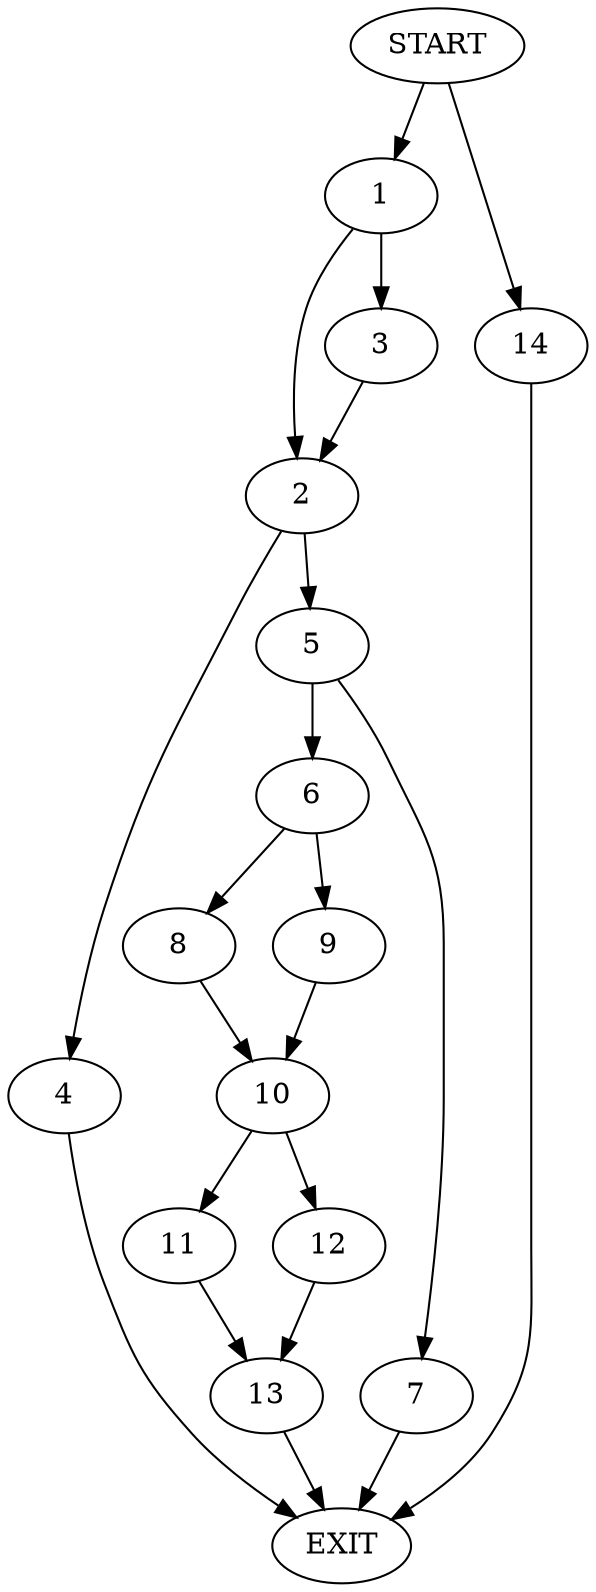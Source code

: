 digraph {
0 [label="START"]
15 [label="EXIT"]
0 -> 1
1 -> 2
1 -> 3
3 -> 2
2 -> 4
2 -> 5
4 -> 15
5 -> 6
5 -> 7
6 -> 8
6 -> 9
7 -> 15
9 -> 10
8 -> 10
10 -> 11
10 -> 12
12 -> 13
11 -> 13
13 -> 15
0 -> 14
14 -> 15
}
